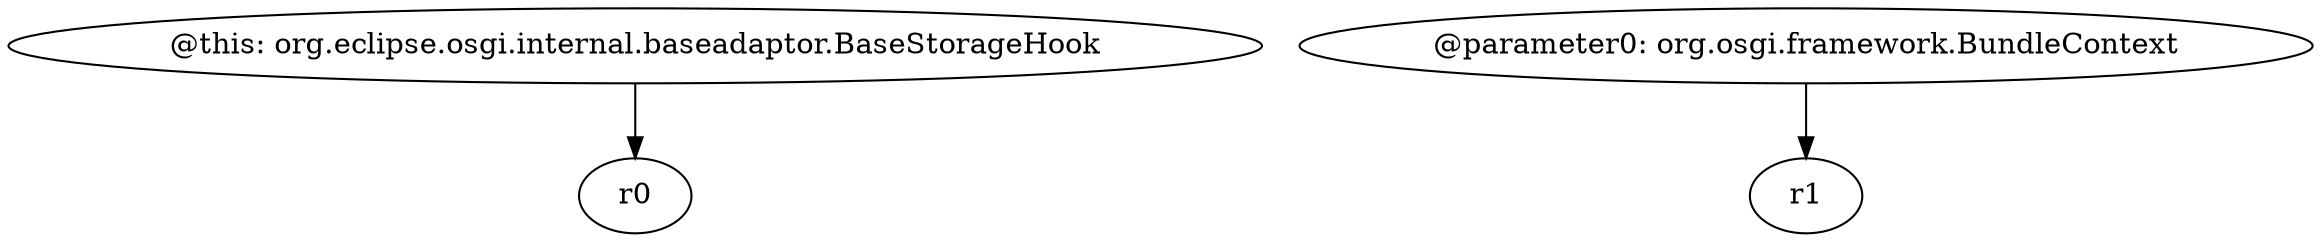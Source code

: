 digraph g {
0[label="@this: org.eclipse.osgi.internal.baseadaptor.BaseStorageHook"]
1[label="r0"]
0->1[label=""]
2[label="@parameter0: org.osgi.framework.BundleContext"]
3[label="r1"]
2->3[label=""]
}